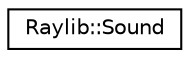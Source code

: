 digraph "Graphical Class Hierarchy"
{
 // LATEX_PDF_SIZE
  edge [fontname="Helvetica",fontsize="10",labelfontname="Helvetica",labelfontsize="10"];
  node [fontname="Helvetica",fontsize="10",shape=record];
  rankdir="LR";
  Node0 [label="Raylib::Sound",height=0.2,width=0.4,color="black", fillcolor="white", style="filled",URL="$class_raylib_1_1_sound.html",tooltip=" "];
}
